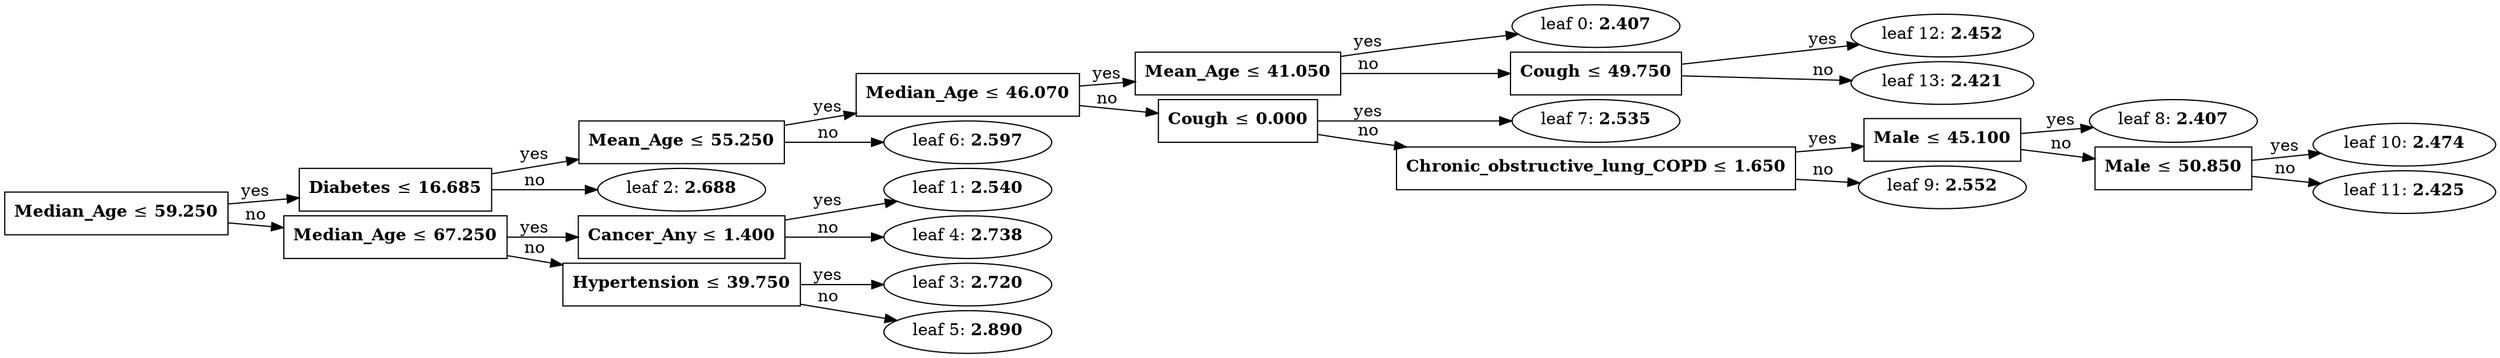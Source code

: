 digraph Tree {
	graph [nodesep=0.05 rankdir=LR ranksep=0.3]
	split0 [label=<<B>Median_Age</B> &#8804; <B>59.250</B>> fillcolor=white shape=rectangle style=""]
	split1 [label=<<B>Diabetes</B> &#8804; <B>16.685</B>> fillcolor=white shape=rectangle style=""]
	split5 [label=<<B>Mean_Age</B> &#8804; <B>55.250</B>> fillcolor=white shape=rectangle style=""]
	split6 [label=<<B>Median_Age</B> &#8804; <B>46.070</B>> fillcolor=white shape=rectangle style=""]
	split11 [label=<<B>Mean_Age</B> &#8804; <B>41.050</B>> fillcolor=white shape=rectangle style=""]
	leaf0 [label=<leaf 0: <B>2.407</B>>]
	split11 -> leaf0 [label=yes]
	split12 [label=<<B>Cough</B> &#8804; <B>49.750</B>> fillcolor=white shape=rectangle style=""]
	leaf12 [label=<leaf 12: <B>2.452</B>>]
	split12 -> leaf12 [label=yes]
	leaf13 [label=<leaf 13: <B>2.421</B>>]
	split12 -> leaf13 [label=no]
	split11 -> split12 [label=no]
	split6 -> split11 [label=yes]
	split7 [label=<<B>Cough</B> &#8804; <B>0.000</B>> fillcolor=white shape=rectangle style=""]
	leaf7 [label=<leaf 7: <B>2.535</B>>]
	split7 -> leaf7 [label=yes]
	split8 [label=<<B>Chronic_obstructive_lung_COPD</B> &#8804; <B>1.650</B>> fillcolor=white shape=rectangle style=""]
	split9 [label=<<B>Male</B> &#8804; <B>45.100</B>> fillcolor=white shape=rectangle style=""]
	leaf8 [label=<leaf 8: <B>2.407</B>>]
	split9 -> leaf8 [label=yes]
	split10 [label=<<B>Male</B> &#8804; <B>50.850</B>> fillcolor=white shape=rectangle style=""]
	leaf10 [label=<leaf 10: <B>2.474</B>>]
	split10 -> leaf10 [label=yes]
	leaf11 [label=<leaf 11: <B>2.425</B>>]
	split10 -> leaf11 [label=no]
	split9 -> split10 [label=no]
	split8 -> split9 [label=yes]
	leaf9 [label=<leaf 9: <B>2.552</B>>]
	split8 -> leaf9 [label=no]
	split7 -> split8 [label=no]
	split6 -> split7 [label=no]
	split5 -> split6 [label=yes]
	leaf6 [label=<leaf 6: <B>2.597</B>>]
	split5 -> leaf6 [label=no]
	split1 -> split5 [label=yes]
	leaf2 [label=<leaf 2: <B>2.688</B>>]
	split1 -> leaf2 [label=no]
	split0 -> split1 [label=yes]
	split2 [label=<<B>Median_Age</B> &#8804; <B>67.250</B>> fillcolor=white shape=rectangle style=""]
	split3 [label=<<B>Cancer_Any</B> &#8804; <B>1.400</B>> fillcolor=white shape=rectangle style=""]
	leaf1 [label=<leaf 1: <B>2.540</B>>]
	split3 -> leaf1 [label=yes]
	leaf4 [label=<leaf 4: <B>2.738</B>>]
	split3 -> leaf4 [label=no]
	split2 -> split3 [label=yes]
	split4 [label=<<B>Hypertension</B> &#8804; <B>39.750</B>> fillcolor=white shape=rectangle style=""]
	leaf3 [label=<leaf 3: <B>2.720</B>>]
	split4 -> leaf3 [label=yes]
	leaf5 [label=<leaf 5: <B>2.890</B>>]
	split4 -> leaf5 [label=no]
	split2 -> split4 [label=no]
	split0 -> split2 [label=no]
}
